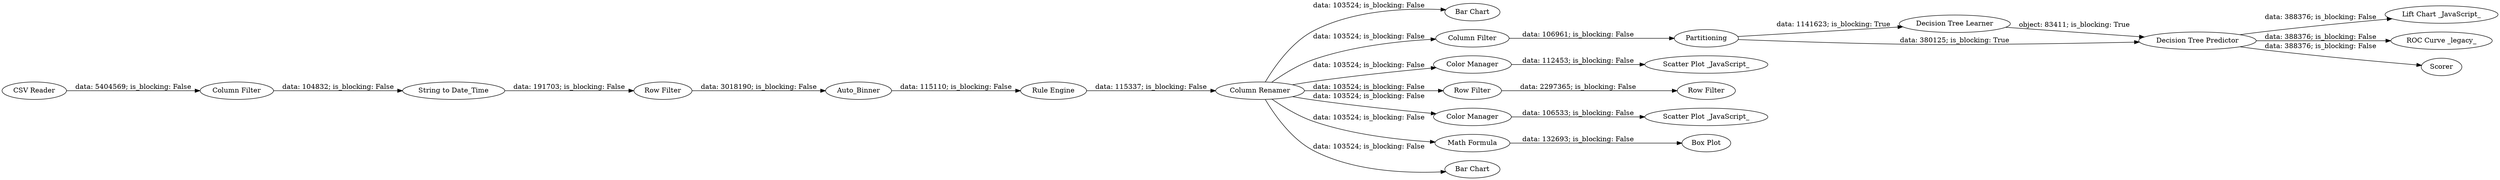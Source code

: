 digraph {
	"569249627765476706_62" [label="Decision Tree Learner"]
	"569249627765476706_33" [label="Bar Chart"]
	"-8842790765595220184_42" [label="Row Filter"]
	"569249627765476706_51" [label="CSV Reader"]
	"569249627765476706_67" [label="Lift Chart _JavaScript_"]
	"-8842790765595220184_39" [label="Rule Engine"]
	"569249627765476706_70" [label="Column Filter"]
	"569249627765476706_65" [label="Decision Tree Predictor"]
	"569249627765476706_69" [label="ROC Curve _legacy_"]
	"569249627765476706_66" [label=Partitioning]
	"569249627765476706_31" [label="Color Manager"]
	"569249627765476706_52" [label="Row Filter"]
	"569249627765476706_57" [label="Color Manager"]
	"-8842790765595220184_47" [label="String to Date_Time"]
	"569249627765476706_68" [label=Scorer]
	"569249627765476706_32" [label="Box Plot"]
	"-8842790765595220184_55" [label=Auto_Binner]
	"569249627765476706_30" [label="Scatter Plot _JavaScript_"]
	"569249627765476706_56" [label="Scatter Plot _JavaScript_"]
	"569249627765476706_71" [label="Math Formula"]
	"569249627765476706_53" [label="Row Filter"]
	"569249627765476706_34" [label="Bar Chart"]
	"-8842790765595220184_56" [label="Column Renamer"]
	"-8842790765595220184_46" [label="Column Filter"]
	"-8842790765595220184_56" -> "569249627765476706_71" [label="data: 103524; is_blocking: False"]
	"-8842790765595220184_56" -> "569249627765476706_34" [label="data: 103524; is_blocking: False"]
	"569249627765476706_65" -> "569249627765476706_68" [label="data: 388376; is_blocking: False"]
	"-8842790765595220184_47" -> "-8842790765595220184_42" [label="data: 191703; is_blocking: False"]
	"569249627765476706_66" -> "569249627765476706_62" [label="data: 1141623; is_blocking: True"]
	"569249627765476706_65" -> "569249627765476706_67" [label="data: 388376; is_blocking: False"]
	"569249627765476706_62" -> "569249627765476706_65" [label="object: 83411; is_blocking: True"]
	"-8842790765595220184_56" -> "569249627765476706_33" [label="data: 103524; is_blocking: False"]
	"-8842790765595220184_42" -> "-8842790765595220184_55" [label="data: 3018190; is_blocking: False"]
	"-8842790765595220184_56" -> "569249627765476706_57" [label="data: 103524; is_blocking: False"]
	"-8842790765595220184_56" -> "569249627765476706_70" [label="data: 103524; is_blocking: False"]
	"-8842790765595220184_55" -> "-8842790765595220184_39" [label="data: 115110; is_blocking: False"]
	"569249627765476706_31" -> "569249627765476706_30" [label="data: 112453; is_blocking: False"]
	"569249627765476706_71" -> "569249627765476706_32" [label="data: 132693; is_blocking: False"]
	"569249627765476706_52" -> "569249627765476706_53" [label="data: 2297365; is_blocking: False"]
	"-8842790765595220184_56" -> "569249627765476706_52" [label="data: 103524; is_blocking: False"]
	"-8842790765595220184_56" -> "569249627765476706_31" [label="data: 103524; is_blocking: False"]
	"-8842790765595220184_46" -> "-8842790765595220184_47" [label="data: 104832; is_blocking: False"]
	"569249627765476706_66" -> "569249627765476706_65" [label="data: 380125; is_blocking: True"]
	"569249627765476706_51" -> "-8842790765595220184_46" [label="data: 5404569; is_blocking: False"]
	"-8842790765595220184_39" -> "-8842790765595220184_56" [label="data: 115337; is_blocking: False"]
	"569249627765476706_57" -> "569249627765476706_56" [label="data: 106533; is_blocking: False"]
	"569249627765476706_70" -> "569249627765476706_66" [label="data: 106961; is_blocking: False"]
	"569249627765476706_65" -> "569249627765476706_69" [label="data: 388376; is_blocking: False"]
	rankdir=LR
}
